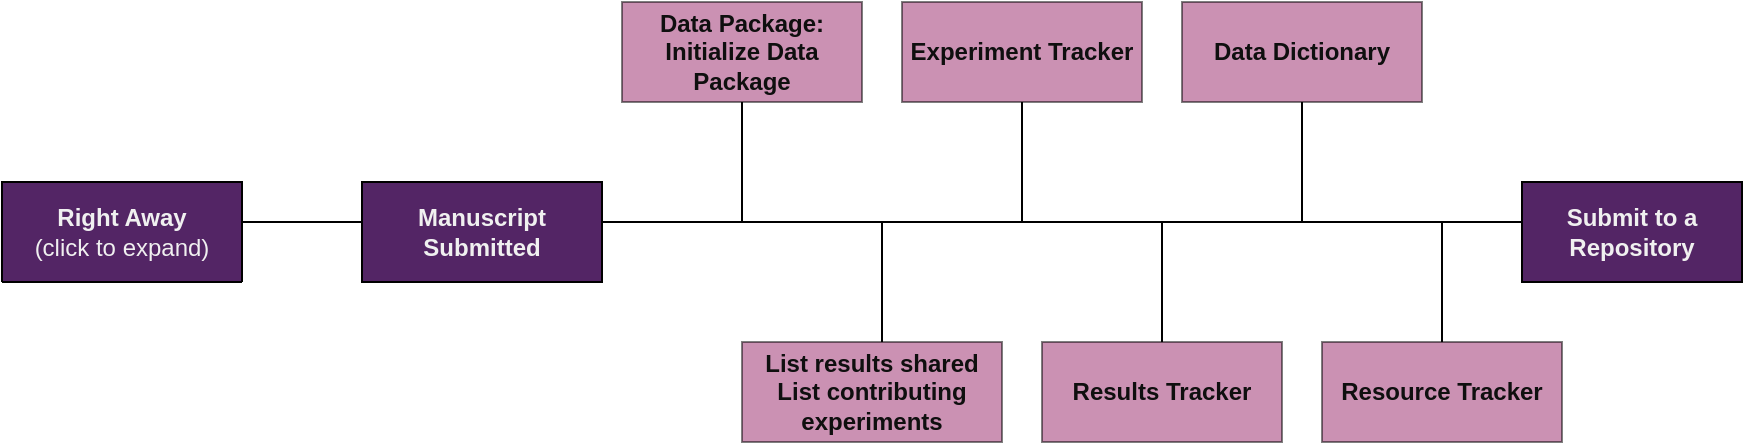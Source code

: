 <mxfile>
    <diagram id="kfqbYSQvsbw34wrSjgwR" name="Page-1">
        <mxGraphModel dx="1185" dy="787" grid="1" gridSize="10" guides="1" tooltips="1" connect="1" arrows="1" fold="1" page="1" pageScale="1" pageWidth="850" pageHeight="1100" math="0" shadow="0">
            <root>
                <mxCell id="0"/>
                <mxCell id="1" parent="0"/>
                <mxCell id="2" value="" style="endArrow=none;html=1;rounded=0;" parent="1" edge="1">
                    <mxGeometry width="50" height="50" relative="1" as="geometry">
                        <mxPoint x="10" y="400" as="sourcePoint"/>
                        <mxPoint x="830" y="400" as="targetPoint"/>
                    </mxGeometry>
                </mxCell>
                <UserObject label="Manuscript &lt;br&gt;Submitted" link="#what-to-do-when-your-manuscript-is-finalized" id="4">
                    <mxCell style="rounded=0;whiteSpace=wrap;html=1;fillColor=#532565;fontColor=#F0F0F0;fontStyle=1" parent="1" vertex="1">
                        <mxGeometry x="180" y="380" width="120" height="50" as="geometry"/>
                    </mxCell>
                </UserObject>
                <mxCell id="5" value="Submit to a Repository" style="rounded=0;whiteSpace=wrap;html=1;fillColor=#532565;fontColor=#F0F0F0;fontStyle=1" parent="1" vertex="1">
                    <mxGeometry x="760" y="380" width="110" height="50" as="geometry"/>
                </mxCell>
                <UserObject label="Right Away&lt;br&gt;&lt;span style=&quot;font-weight: normal;&quot;&gt;(click to expand)&lt;/span&gt;" link="#what-to-do-right-away" id="6">
                    <mxCell style="swimlane;fontStyle=1;childLayout=stackLayout;horizontal=1;startSize=50;horizontalStack=0;resizeParent=1;resizeParentMax=0;resizeLast=0;collapsible=1;marginBottom=0;whiteSpace=wrap;html=1;fillColor=#532565;fontColor=#F0F0F0;" parent="1" vertex="1" collapsed="1">
                        <mxGeometry y="380" width="120" height="50" as="geometry">
                            <mxRectangle y="380" width="140" height="130" as="alternateBounds"/>
                        </mxGeometry>
                    </mxCell>
                </UserObject>
                <mxCell id="7" value="1. Make sure all files are accessible" style="text;strokeColor=none;fillColor=none;align=left;verticalAlign=middle;spacingLeft=4;spacingRight=4;overflow=hidden;points=[[0,0.5],[1,0.5]];portConstraint=eastwest;rotatable=0;whiteSpace=wrap;html=1;" parent="6" vertex="1">
                    <mxGeometry y="50" width="140" height="30" as="geometry"/>
                </mxCell>
                <mxCell id="8" value="2. Finalize existing resource file names/ paths" style="text;strokeColor=none;fillColor=none;align=left;verticalAlign=middle;spacingLeft=4;spacingRight=4;overflow=hidden;points=[[0,0.5],[1,0.5]];portConstraint=eastwest;rotatable=0;whiteSpace=wrap;html=1;" parent="6" vertex="1">
                    <mxGeometry y="80" width="140" height="50" as="geometry"/>
                </mxCell>
                <UserObject label="Data Package:&lt;br&gt;Initialize Data Package" link="#initialize-your-data-package" id="9">
                    <mxCell style="rounded=0;whiteSpace=wrap;html=1;fillColor=#982568;fontColor=#0F0F0F;fontStyle=1;opacity=50;" vertex="1" parent="1">
                        <mxGeometry x="310" y="290" width="120" height="50" as="geometry"/>
                    </mxCell>
                </UserObject>
                <UserObject label="List results shared&lt;br&gt;List contributing experiments" link="#make-a-list-of-results-shared-and-contributing-experiments" id="10">
                    <mxCell style="rounded=0;whiteSpace=wrap;html=1;fillColor=#982568;fontColor=#0F0F0F;fontStyle=1;opacity=50;" vertex="1" parent="1">
                        <mxGeometry x="370" y="460" width="130" height="50" as="geometry"/>
                    </mxCell>
                </UserObject>
                <UserObject label="Experiment Tracker" link="#start-your-experiment-tracker" id="13">
                    <mxCell style="rounded=0;whiteSpace=wrap;html=1;fillColor=#982568;fontColor=#0F0F0F;fontStyle=1;opacity=50;" vertex="1" parent="1">
                        <mxGeometry x="450" y="290" width="120" height="50" as="geometry"/>
                    </mxCell>
                </UserObject>
                <UserObject label="Results Tracker" link="#start-your-results-trackers-one-per-manuscript-or-report" id="14">
                    <mxCell style="rounded=0;whiteSpace=wrap;html=1;fillColor=#982568;fontColor=#0F0F0F;fontStyle=1;opacity=50;" vertex="1" parent="1">
                        <mxGeometry x="520" y="460" width="120" height="50" as="geometry"/>
                    </mxCell>
                </UserObject>
                <UserObject label="Data Dictionary" link="#create-your-data-dictionaries" id="17">
                    <mxCell style="rounded=0;whiteSpace=wrap;html=1;fillColor=#982568;fontColor=#0F0F0F;fontStyle=1;opacity=50;" vertex="1" parent="1">
                        <mxGeometry x="590" y="290" width="120" height="50" as="geometry"/>
                    </mxCell>
                </UserObject>
                <UserObject label="Resource Tracker" link="#start-your-resource-tracker" id="18">
                    <mxCell style="rounded=0;whiteSpace=wrap;html=1;fillColor=#982568;fontColor=#0F0F0F;fontStyle=1;opacity=50;" vertex="1" parent="1">
                        <mxGeometry x="660" y="460" width="120" height="50" as="geometry"/>
                    </mxCell>
                </UserObject>
                <mxCell id="24" value="" style="endArrow=none;html=1;fontColor=#0F0F0F;" edge="1" parent="1">
                    <mxGeometry width="50" height="50" relative="1" as="geometry">
                        <mxPoint x="370" y="400" as="sourcePoint"/>
                        <mxPoint x="370" y="340" as="targetPoint"/>
                    </mxGeometry>
                </mxCell>
                <mxCell id="25" value="" style="endArrow=none;html=1;fontColor=#0F0F0F;" edge="1" parent="1">
                    <mxGeometry width="50" height="50" relative="1" as="geometry">
                        <mxPoint x="510" y="400" as="sourcePoint"/>
                        <mxPoint x="510" y="340" as="targetPoint"/>
                    </mxGeometry>
                </mxCell>
                <mxCell id="26" value="" style="endArrow=none;html=1;fontColor=#0F0F0F;" edge="1" parent="1">
                    <mxGeometry width="50" height="50" relative="1" as="geometry">
                        <mxPoint x="650" y="400" as="sourcePoint"/>
                        <mxPoint x="650" y="340" as="targetPoint"/>
                    </mxGeometry>
                </mxCell>
                <mxCell id="28" value="" style="endArrow=none;html=1;fontColor=#0F0F0F;" edge="1" parent="1">
                    <mxGeometry width="50" height="50" relative="1" as="geometry">
                        <mxPoint x="440" y="400" as="sourcePoint"/>
                        <mxPoint x="440" y="460" as="targetPoint"/>
                    </mxGeometry>
                </mxCell>
                <mxCell id="31" value="" style="endArrow=none;html=1;fontColor=#0F0F0F;" edge="1" parent="1">
                    <mxGeometry width="50" height="50" relative="1" as="geometry">
                        <mxPoint x="580" y="400" as="sourcePoint"/>
                        <mxPoint x="580" y="460" as="targetPoint"/>
                    </mxGeometry>
                </mxCell>
                <mxCell id="34" value="" style="endArrow=none;html=1;fontColor=#0F0F0F;" edge="1" parent="1">
                    <mxGeometry width="50" height="50" relative="1" as="geometry">
                        <mxPoint x="720" y="400" as="sourcePoint"/>
                        <mxPoint x="720" y="460" as="targetPoint"/>
                    </mxGeometry>
                </mxCell>
            </root>
        </mxGraphModel>
    </diagram>
</mxfile>